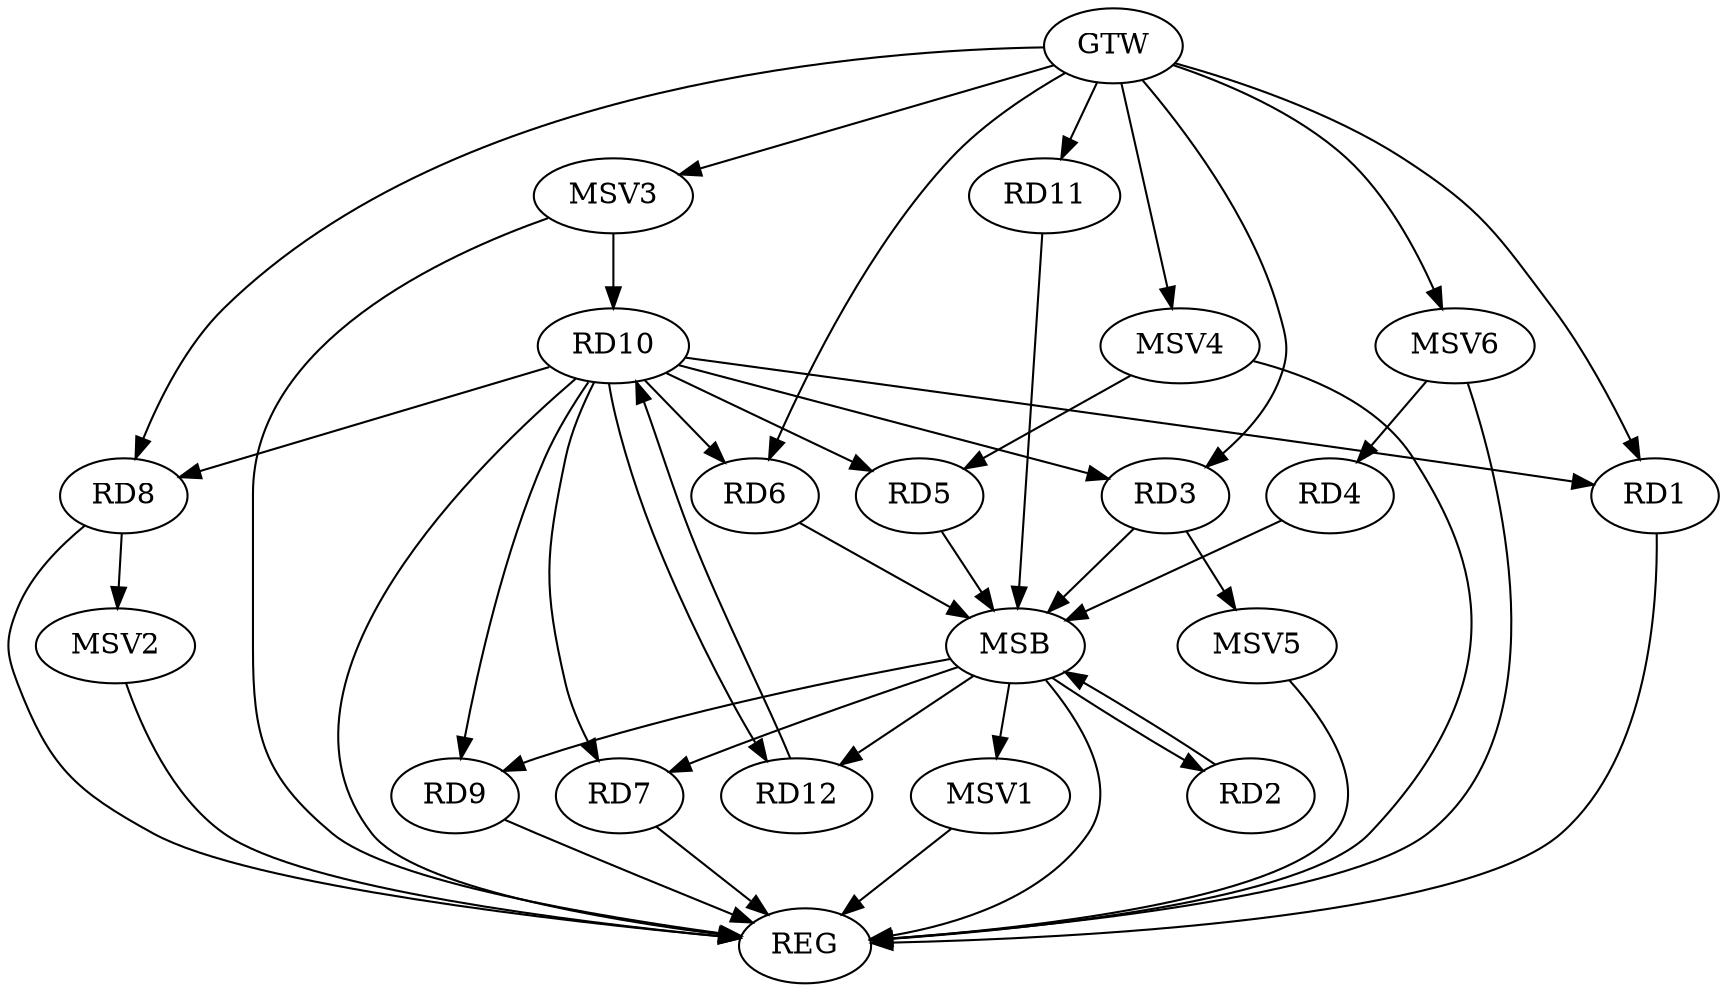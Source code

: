 strict digraph G {
  RD1 [ label="RD1" ];
  RD2 [ label="RD2" ];
  RD3 [ label="RD3" ];
  RD4 [ label="RD4" ];
  RD5 [ label="RD5" ];
  RD6 [ label="RD6" ];
  RD7 [ label="RD7" ];
  RD8 [ label="RD8" ];
  RD9 [ label="RD9" ];
  RD10 [ label="RD10" ];
  RD11 [ label="RD11" ];
  RD12 [ label="RD12" ];
  GTW [ label="GTW" ];
  REG [ label="REG" ];
  MSB [ label="MSB" ];
  MSV1 [ label="MSV1" ];
  MSV2 [ label="MSV2" ];
  MSV3 [ label="MSV3" ];
  MSV4 [ label="MSV4" ];
  MSV5 [ label="MSV5" ];
  MSV6 [ label="MSV6" ];
  RD10 -> RD5;
  RD10 -> RD12;
  RD12 -> RD10;
  GTW -> RD1;
  GTW -> RD3;
  GTW -> RD6;
  GTW -> RD8;
  GTW -> RD11;
  RD1 -> REG;
  RD7 -> REG;
  RD8 -> REG;
  RD9 -> REG;
  RD10 -> REG;
  RD2 -> MSB;
  MSB -> REG;
  RD3 -> MSB;
  MSB -> RD7;
  MSB -> RD9;
  MSB -> RD12;
  RD4 -> MSB;
  MSB -> RD2;
  RD5 -> MSB;
  RD6 -> MSB;
  RD11 -> MSB;
  RD10 -> RD9;
  RD10 -> RD6;
  RD10 -> RD7;
  RD10 -> RD8;
  RD10 -> RD1;
  RD10 -> RD3;
  MSB -> MSV1;
  MSV1 -> REG;
  RD8 -> MSV2;
  MSV2 -> REG;
  MSV3 -> RD10;
  GTW -> MSV3;
  MSV3 -> REG;
  MSV4 -> RD5;
  GTW -> MSV4;
  MSV4 -> REG;
  RD3 -> MSV5;
  MSV5 -> REG;
  MSV6 -> RD4;
  GTW -> MSV6;
  MSV6 -> REG;
}
